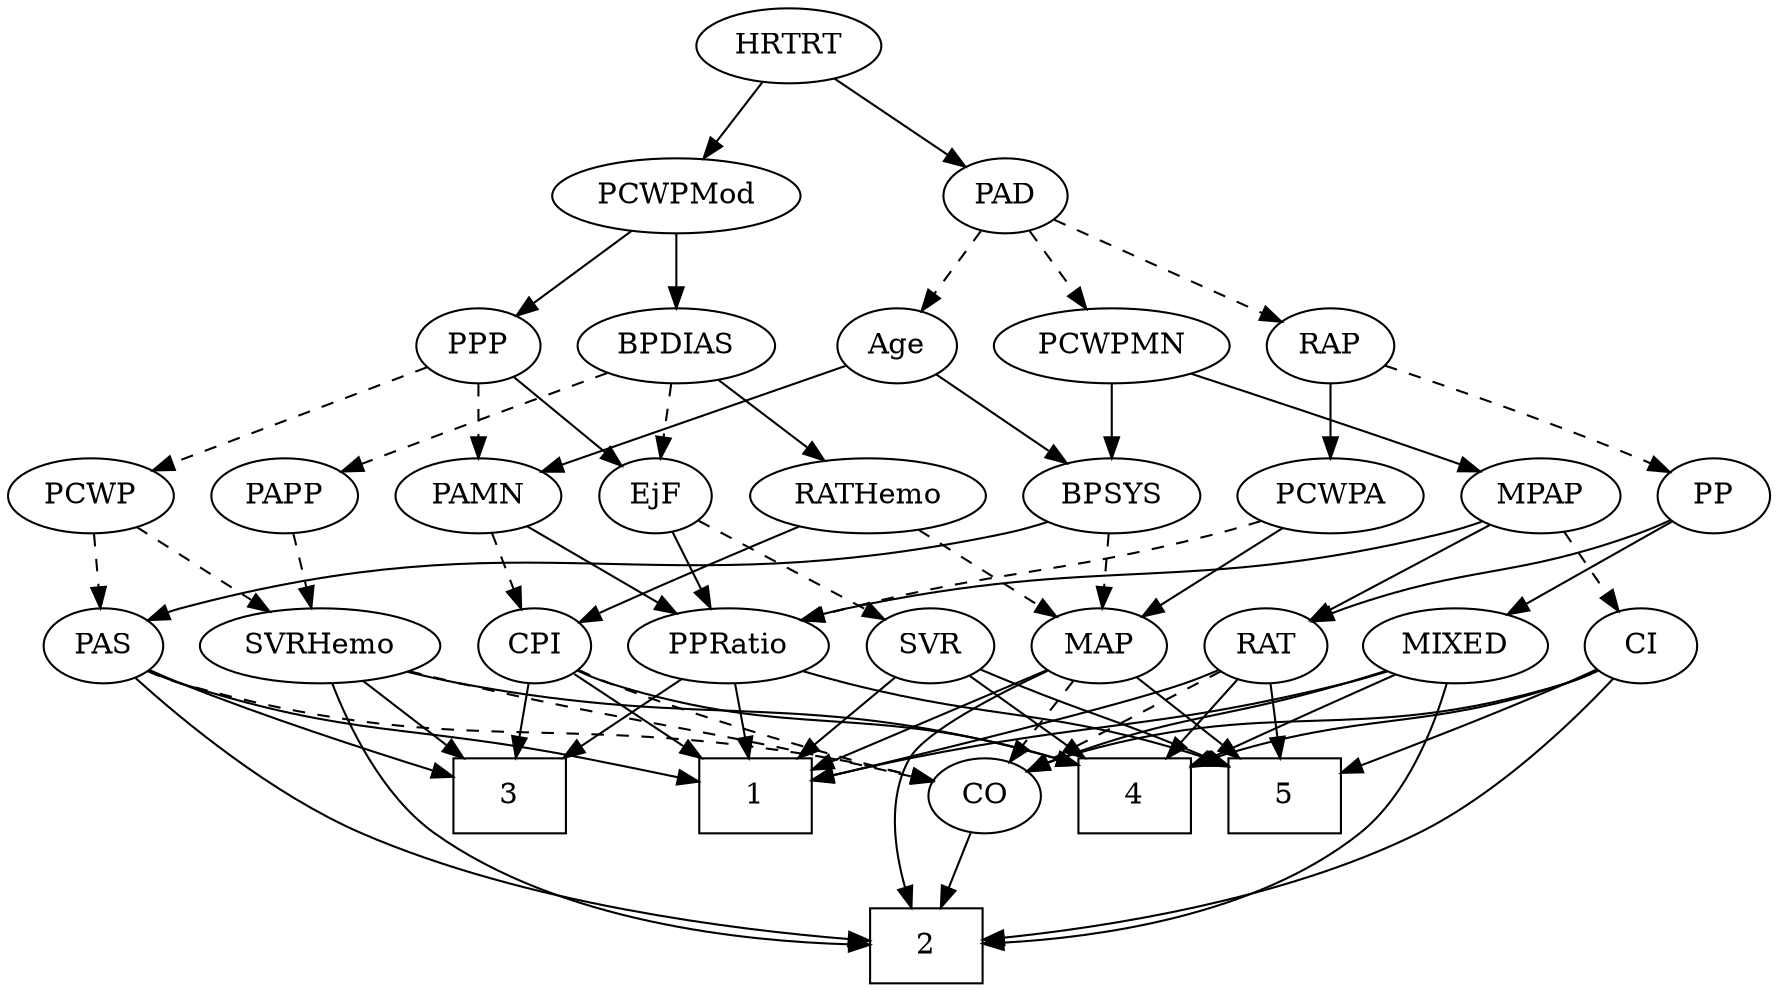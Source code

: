 strict digraph {
	graph [bb="0,0,785.1,468"];
	node [label="\N"];
	1	[height=0.5,
		pos="321.1,90",
		shape=box,
		width=0.75];
	2	[height=0.5,
		pos="403.1,18",
		shape=box,
		width=0.75];
	3	[height=0.5,
		pos="222.1,90",
		shape=box,
		width=0.75];
	4	[height=0.5,
		pos="503.1,90",
		shape=box,
		width=0.75];
	5	[height=0.5,
		pos="575.1,90",
		shape=box,
		width=0.75];
	Age	[height=0.5,
		pos="392.1,306",
		width=0.75];
	BPSYS	[height=0.5,
		pos="486.1,234",
		width=1.0471];
	Age -> BPSYS	[pos="e,466.55,249.56 409.78,291.83 423.42,281.68 442.55,267.43 458.24,255.74",
		style=solid];
	PAMN	[height=0.5,
		pos="206.1,234",
		width=1.011];
	Age -> PAMN	[pos="e,234.18,245.62 369.14,296.38 341.23,285.9 292.7,267.68 251.1,252 248.7,251.1 246.24,250.17 243.75,249.23",
		style=solid];
	EjF	[height=0.5,
		pos="287.1,234",
		width=0.75];
	SVR	[height=0.5,
		pos="403.1,162",
		width=0.77632];
	EjF -> SVR	[pos="e,383.23,174.99 306.51,221.28 325.14,210.05 353.47,192.95 374.64,180.17",
		style=dashed];
	PPRatio	[height=0.5,
		pos="317.1,162",
		width=1.1013];
	EjF -> PPRatio	[pos="e,309.83,179.96 294.21,216.41 297.67,208.34 301.91,198.43 305.8,189.35",
		style=solid];
	RAP	[height=0.5,
		pos="583.1,306",
		width=0.77632];
	PCWPA	[height=0.5,
		pos="583.1,234",
		width=1.1555];
	RAP -> PCWPA	[pos="e,583.1,252.1 583.1,287.7 583.1,279.98 583.1,270.71 583.1,262.11",
		style=solid];
	PP	[height=0.5,
		pos="758.1,234",
		width=0.75];
	RAP -> PP	[pos="e,736.9,245.34 606.93,296.55 634.79,286.52 682.18,269.01 722.1,252 723.91,251.23 725.76,250.42 727.63,249.59",
		style=dashed];
	MIXED	[height=0.5,
		pos="641.1,162",
		width=1.1193];
	MIXED -> 1	[pos="e,348.1,97.504 610.9,149.94 604.42,147.79 597.57,145.69 591.1,144 505.39,121.69 481.83,125.92 395.1,108 383.02,105.5 369.88,102.56 \
358.07,99.832",
		style=solid];
	MIXED -> 2	[pos="e,430.2,18.152 640.1,144 637.98,123.91 631.42,90.846 611.1,72 564.07,28.399 486.27,19.468 440.33,18.297",
		style=solid];
	MIXED -> 4	[pos="e,530.48,104.89 615.46,148 594.13,137.18 563.5,121.64 539.61,109.52",
		style=solid];
	CO	[height=0.5,
		pos="431.1,90",
		width=0.75];
	MIXED -> CO	[pos="e,452.18,101.64 610.23,150.26 603.92,148.13 597.31,145.96 591.1,144 536.36,126.76 520.77,128.32 467.1,108 465.25,107.3 463.38,106.55 \
461.49,105.76",
		style=solid];
	MPAP	[height=0.5,
		pos="678.1,234",
		width=0.97491];
	RAT	[height=0.5,
		pos="555.1,162",
		width=0.75827];
	MPAP -> RAT	[pos="e,575.07,174.37 655.54,220.16 635.39,208.7 605.77,191.84 583.91,179.4",
		style=solid];
	MPAP -> PPRatio	[pos="e,346.35,174.22 651.9,221.72 646.12,219.56 639.97,217.51 634.1,216 517.69,186.14 483.01,207.84 366.1,180 362.75,179.2 359.32,178.27 \
355.9,177.25",
		style=solid];
	CI	[height=0.5,
		pos="726.1,162",
		width=0.75];
	MPAP -> CI	[pos="e,715.35,178.67 689.23,216.76 695.25,207.98 702.81,196.96 709.51,187.19",
		style=dashed];
	PAS	[height=0.5,
		pos="42.097,162",
		width=0.75];
	BPSYS -> PAS	[pos="e,62.572,174.14 458.1,221.6 451.93,219.44 445.36,217.42 439.1,216 281.86,180.3 233.48,223.05 78.097,180 76.149,179.46 74.176,178.82 \
72.209,178.11",
		style=solid];
	MAP	[height=0.5,
		pos="479.1,162",
		width=0.84854];
	BPSYS -> MAP	[pos="e,480.81,180.1 484.37,215.7 483.6,207.98 482.67,198.71 481.81,190.11",
		style=dashed];
	PAD	[height=0.5,
		pos="439.1,378",
		width=0.79437];
	PAD -> Age	[pos="e,402.72,322.82 428.43,361.12 422.54,352.34 415.1,341.26 408.49,331.42",
		style=dashed];
	PAD -> RAP	[pos="e,561.49,317.5 460.97,366.37 485.32,354.53 524.86,335.31 552.33,321.96",
		style=dashed];
	PCWPMN	[height=0.5,
		pos="487.1,306",
		width=1.3902];
	PAD -> PCWPMN	[pos="e,475.58,323.8 449.99,361.12 455.83,352.59 463.17,341.89 469.78,332.25",
		style=dashed];
	CO -> 2	[pos="e,410.08,36.447 424.46,72.411 421.28,64.454 417.39,54.722 413.8,45.756",
		style=solid];
	PAS -> 1	[pos="e,293.91,98.759 62.683,150.23 67.637,147.93 72.978,145.69 78.097,144 155.56,118.39 178.67,126.64 258.1,108 266.58,106.01 275.65,\
103.68 284.19,101.4",
		style=solid];
	PAS -> 2	[pos="e,375.76,20.788 55.969,146.51 75.946,126.54 114.86,90.887 155.1,72 225.05,39.166 315.66,26.442 365.71,21.686",
		style=solid];
	PAS -> 3	[pos="e,195.02,100.16 63.277,150.62 68.111,148.35 73.252,146.03 78.097,144 114.03,128.94 155.91,113.79 185.21,103.57",
		style=solid];
	PAS -> CO	[pos="e,406.22,97.353 62.603,149.97 67.56,147.68 72.923,145.51 78.097,144 198.09,108.88 234.02,130.02 357.1,108 369.97,105.7 383.98,102.62 \
396.31,99.726",
		style=dashed];
	CPI	[height=0.5,
		pos="232.1,162",
		width=0.75];
	PAMN -> CPI	[pos="e,225.86,179.79 212.39,216.05 215.36,208.06 218.97,198.33 222.29,189.4",
		style=dashed];
	PAMN -> PPRatio	[pos="e,294.73,177.11 227.76,219.34 244.35,208.87 267.47,194.3 286.03,182.59",
		style=solid];
	RATHemo	[height=0.5,
		pos="381.1,234",
		width=1.3721];
	RATHemo -> CPI	[pos="e,253.41,173.08 351.82,219.29 329,208.61 296.53,193.38 268.1,180 266.31,179.16 264.48,178.3 262.63,177.43",
		style=solid];
	RATHemo -> MAP	[pos="e,460.38,176.37 402.85,217.46 417.41,207.07 436.67,193.3 452.19,182.22",
		style=dashed];
	CPI -> 1	[pos="e,299.38,108.08 248.84,147.83 260.79,138.43 277.2,125.53 291.35,114.39",
		style=solid];
	CPI -> 3	[pos="e,224.56,108.28 229.68,144.05 228.57,136.35 227.24,127.03 226.01,118.36",
		style=solid];
	CPI -> 4	[pos="e,475.88,104.76 252.66,150.16 257.62,147.87 262.96,145.65 268.1,144 350.68,117.54 379.48,134.16 466.17,107.81",
		style=solid];
	CPI -> CO	[pos="e,406.73,97.871 253.22,150.48 258.06,148.22 263.21,145.94 268.1,144 311.84,126.64 363.74,110.51 397.03,100.7",
		style=dashed];
	RAT -> 1	[pos="e,348.2,97.612 534.05,150.29 529.21,148.04 524.03,145.81 519.1,144 489.62,133.19 406.71,112.11 358.03,100.04",
		style=solid];
	RAT -> 4	[pos="e,516.07,108.46 543.56,145.46 537.26,136.99 529.31,126.29 522.12,116.61",
		style=solid];
	RAT -> 5	[pos="e,570.16,108.28 559.94,144.05 562.17,136.26 564.86,126.82 567.36,118.08",
		style=solid];
	RAT -> CO	[pos="e,451.29,102.4 534.9,149.6 514.63,138.16 483.21,120.42 460.25,107.46",
		style=dashed];
	SVR -> 1	[pos="e,341.03,108.02 386.9,147.17 376,137.87 361.35,125.36 348.64,114.52",
		style=solid];
	SVR -> 4	[pos="e,478.47,108.24 421.44,148.16 434.95,138.7 453.7,125.58 469.83,114.29",
		style=solid];
	SVR -> 5	[pos="e,548.09,104.09 424.65,150.41 429.37,148.21 434.37,145.96 439.1,144 480,127.03 493.75,126.15 538.68,107.97",
		style=solid];
	PCWPMod	[height=0.5,
		pos="293.1,378",
		width=1.4443];
	BPDIAS	[height=0.5,
		pos="293.1,306",
		width=1.1735];
	PCWPMod -> BPDIAS	[pos="e,293.1,324.1 293.1,359.7 293.1,351.98 293.1,342.71 293.1,334.11",
		style=solid];
	PPP	[height=0.5,
		pos="206.1,306",
		width=0.75];
	PCWPMod -> PPP	[pos="e,222.83,320.47 273.36,361.12 260.73,350.96 244.26,337.71 230.78,326.86",
		style=solid];
	PCWPA -> MAP	[pos="e,498.51,176.07 561.55,218.5 545.74,207.86 524.14,193.32 507.01,181.79",
		style=solid];
	PCWPA -> PPRatio	[pos="e,346.97,174.01 552.06,221.83 545.82,219.76 539.28,217.71 533.1,216 459.92,195.75 439.21,200.48 366.1,180 362.98,179.13 359.76,178.16 \
356.55,177.15",
		style=dashed];
	PCWPMN -> MPAP	[pos="e,650.67,245.71 521.63,292.8 551.47,282.19 595.72,266.33 634.1,252 636.45,251.12 638.86,250.21 641.3,249.29",
		style=solid];
	PCWPMN -> BPSYS	[pos="e,486.34,252.1 486.85,287.7 486.74,279.98 486.61,270.71 486.48,262.11",
		style=solid];
	SVRHemo	[height=0.5,
		pos="137.1,162",
		width=1.3902];
	SVRHemo -> 2	[pos="e,375.78,18.893 141.91,143.79 148.49,123.5 162.29,90.231 186.1,72 239.08,31.422 318.9,21.449 365.52,19.271",
		style=solid];
	SVRHemo -> 3	[pos="e,201.4,108.04 156.38,145.12 167.39,136.05 181.4,124.51 193.65,114.42",
		style=solid];
	SVRHemo -> 4	[pos="e,475.92,104.9 173.71,149.54 181.07,147.49 188.79,145.53 196.1,144 311.89,119.77 348.62,141.16 466.19,107.74",
		style=solid];
	SVRHemo -> CO	[pos="e,405.76,96.859 174.46,149.87 181.62,147.84 189.07,145.8 196.1,144 267.14,125.84 285.59,124.21 357.1,108 369.75,105.13 383.62,101.96 \
395.89,99.133",
		style=dashed];
	BPDIAS -> EjF	[pos="e,288.56,252.1 291.61,287.7 290.95,279.98 290.16,270.71 289.42,262.11",
		style=dashed];
	BPDIAS -> RATHemo	[pos="e,361.43,250.64 312.19,289.81 324.25,280.22 340.02,267.67 353.44,257",
		style=solid];
	PAPP	[height=0.5,
		pos="120.1,234",
		width=0.88464];
	BPDIAS -> PAPP	[pos="e,145.23,245.47 263.18,293.1 236.4,282.42 196.08,266.28 161.1,252 159.01,251.15 156.86,250.27 154.7,249.38",
		style=dashed];
	MAP -> 1	[pos="e,348.37,103.08 455.44,150.52 429.58,139.06 387.8,120.55 357.69,107.21",
		style=solid];
	MAP -> 2	[pos="e,396.1,36.245 456.17,149.76 433.69,138.21 401.84,120.23 395.1,108 384.67,89.087 387.95,64.424 393.11,45.857",
		style=solid];
	MAP -> 5	[pos="e,551.54,108.18 497.61,147.5 510.57,138.05 528.22,125.18 543.4,114.11",
		style=solid];
	MAP -> CO	[pos="e,441.95,106.82 468.2,145.12 462.13,136.26 454.44,125.04 447.63,115.12",
		style=dashed];
	PP -> MIXED	[pos="e,664.37,176.92 738.51,221.28 720.72,210.64 694.14,194.73 673.23,182.23",
		style=solid];
	PP -> RAT	[pos="e,576.37,173.48 737.03,222.32 732.19,220.07 727.02,217.83 722.1,216 665.9,195.12 648.41,200.58 592.1,180 589.99,179.23 587.84,178.39 \
585.69,177.51",
		style=solid];
	PPP -> EjF	[pos="e,271.13,248.8 222.1,291.17 233.86,281.01 250.03,267.03 263.3,255.56",
		style=solid];
	PPP -> PAMN	[pos="e,206.1,252.1 206.1,287.7 206.1,279.98 206.1,270.71 206.1,262.11",
		style=dashed];
	PCWP	[height=0.5,
		pos="35.097,234",
		width=0.97491];
	PPP -> PCWP	[pos="e,61.672,245.88 183.74,295.85 155.15,284.14 105.27,263.73 71.249,249.8",
		style=dashed];
	PPRatio -> 1	[pos="e,320.12,108.1 318.09,143.7 318.53,135.98 319.06,126.71 319.55,118.11",
		style=solid];
	PPRatio -> 3	[pos="e,245.22,108.04 296.95,146.15 284.29,136.83 267.7,124.61 253.36,114.04",
		style=solid];
	PPRatio -> 5	[pos="e,547.85,104.68 346.96,149.95 353.24,147.83 359.85,145.73 366.1,144 438.69,123.94 462.66,132.18 537.91,107.97",
		style=solid];
	PCWP -> PAS	[pos="e,40.386,180.1 36.827,215.7 37.599,207.98 38.526,198.71 39.386,190.11",
		style=dashed];
	PCWP -> SVRHemo	[pos="e,114.86,178.26 55.249,219.17 69.883,209.13 89.946,195.36 106.54,183.97",
		style=dashed];
	CI -> 2	[pos="e,430.29,20.37 714.89,145.46 699.49,125.29 669.81,90.495 636.1,72 573.03,37.406 488.51,25.36 440.53,21.188",
		style=solid];
	CI -> 4	[pos="e,530.37,104.59 705.46,150.36 700.51,148.06 695.18,145.79 690.1,144 627.92,122.17 606.15,130.05 540.01,107.92",
		style=solid];
	CI -> 5	[pos="e,602.55,103.56 704.79,150.9 699.96,148.62 694.86,146.22 690.1,144 663.95,131.8 634.38,118.18 611.78,107.8",
		style=solid];
	CI -> CO	[pos="e,451.64,101.91 705.56,150.09 700.6,147.8 695.25,145.6 690.1,144 594.2,114.27 562.99,137.73 467.1,108 465.17,107.4 463.21,106.72 \
461.25,105.98",
		style=solid];
	PAPP -> SVRHemo	[pos="e,132.9,180.28 124.21,216.05 126.1,208.26 128.4,198.82 130.52,190.08",
		style=dashed];
	HRTRT	[height=0.5,
		pos="342.1,450",
		width=1.1013];
	HRTRT -> PAD	[pos="e,420.84,392.17 362.67,434.15 377.21,423.66 396.84,409.49 412.57,398.14",
		style=solid];
	HRTRT -> PCWPMod	[pos="e,304.97,395.96 330.48,432.41 324.59,423.99 317.31,413.58 310.74,404.2",
		style=solid];
}
